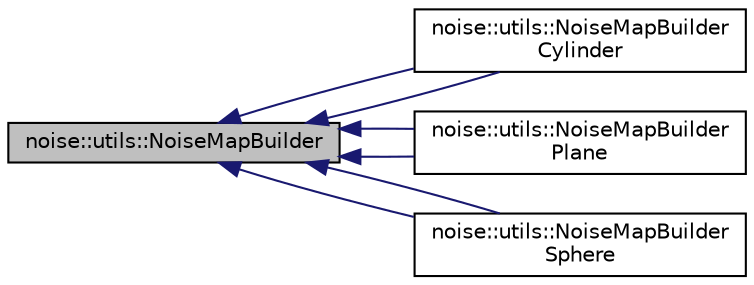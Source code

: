 digraph "noise::utils::NoiseMapBuilder"
{
  edge [fontname="Helvetica",fontsize="10",labelfontname="Helvetica",labelfontsize="10"];
  node [fontname="Helvetica",fontsize="10",shape=record];
  rankdir="LR";
  Node1 [label="noise::utils::NoiseMapBuilder",height=0.2,width=0.4,color="black", fillcolor="grey75", style="filled" fontcolor="black"];
  Node1 -> Node2 [dir="back",color="midnightblue",fontsize="10",style="solid",fontname="Helvetica"];
  Node2 [label="noise::utils::NoiseMapBuilder\lCylinder",height=0.2,width=0.4,color="black", fillcolor="white", style="filled",URL="$classnoise_1_1utils_1_1_noise_map_builder_cylinder.html"];
  Node1 -> Node2 [dir="back",color="midnightblue",fontsize="10",style="solid",fontname="Helvetica"];
  Node1 -> Node3 [dir="back",color="midnightblue",fontsize="10",style="solid",fontname="Helvetica"];
  Node3 [label="noise::utils::NoiseMapBuilder\lPlane",height=0.2,width=0.4,color="black", fillcolor="white", style="filled",URL="$classnoise_1_1utils_1_1_noise_map_builder_plane.html"];
  Node1 -> Node3 [dir="back",color="midnightblue",fontsize="10",style="solid",fontname="Helvetica"];
  Node1 -> Node4 [dir="back",color="midnightblue",fontsize="10",style="solid",fontname="Helvetica"];
  Node4 [label="noise::utils::NoiseMapBuilder\lSphere",height=0.2,width=0.4,color="black", fillcolor="white", style="filled",URL="$classnoise_1_1utils_1_1_noise_map_builder_sphere.html"];
  Node1 -> Node4 [dir="back",color="midnightblue",fontsize="10",style="solid",fontname="Helvetica"];
}
